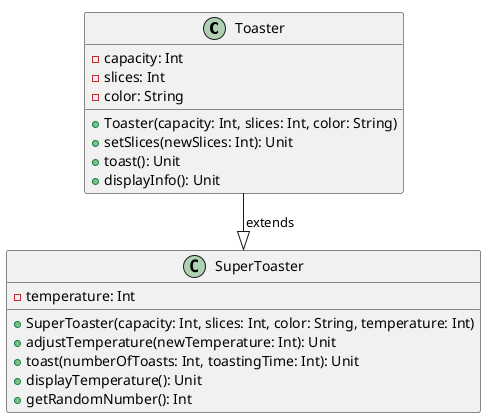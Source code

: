 @startuml
!pragma layout smetana
class Toaster {
  - capacity: Int
  - slices: Int
  - color: String
  + Toaster(capacity: Int, slices: Int, color: String)
  + setSlices(newSlices: Int): Unit
  + toast(): Unit
  + displayInfo(): Unit
}

class SuperToaster {
  - temperature: Int
  + SuperToaster(capacity: Int, slices: Int, color: String, temperature: Int)
  + adjustTemperature(newTemperature: Int): Unit
  + toast(numberOfToasts: Int, toastingTime: Int): Unit
  + displayTemperature(): Unit
  + getRandomNumber(): Int
}

Toaster --|> SuperToaster : extends
@enduml